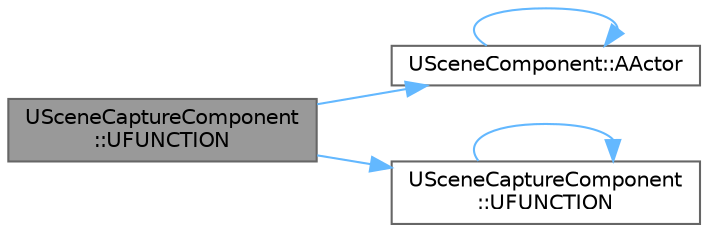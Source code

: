digraph "USceneCaptureComponent::UFUNCTION"
{
 // INTERACTIVE_SVG=YES
 // LATEX_PDF_SIZE
  bgcolor="transparent";
  edge [fontname=Helvetica,fontsize=10,labelfontname=Helvetica,labelfontsize=10];
  node [fontname=Helvetica,fontsize=10,shape=box,height=0.2,width=0.4];
  rankdir="LR";
  Node1 [id="Node000001",label="USceneCaptureComponent\l::UFUNCTION",height=0.2,width=0.4,color="gray40", fillcolor="grey60", style="filled", fontcolor="black",tooltip="Adds all primitive components in the actor to our list of show-only components."];
  Node1 -> Node2 [id="edge1_Node000001_Node000002",color="steelblue1",style="solid",tooltip=" "];
  Node2 [id="Node000002",label="USceneComponent::AActor",height=0.2,width=0.4,color="grey40", fillcolor="white", style="filled",URL="$d7/dde/classUSceneComponent.html#a141ade871e571e4b28753fc9c832c7c8",tooltip=" "];
  Node2 -> Node2 [id="edge2_Node000002_Node000002",color="steelblue1",style="solid",tooltip=" "];
  Node1 -> Node3 [id="edge3_Node000001_Node000003",color="steelblue1",style="solid",tooltip=" "];
  Node3 [id="Node000003",label="USceneCaptureComponent\l::UFUNCTION",height=0.2,width=0.4,color="grey40", fillcolor="white", style="filled",URL="$d4/d1f/classUSceneCaptureComponent.html#a53cb8f634001c7a9993f792431820672",tooltip="Get the show flag settings."];
  Node3 -> Node3 [id="edge4_Node000003_Node000003",color="steelblue1",style="solid",tooltip=" "];
}
